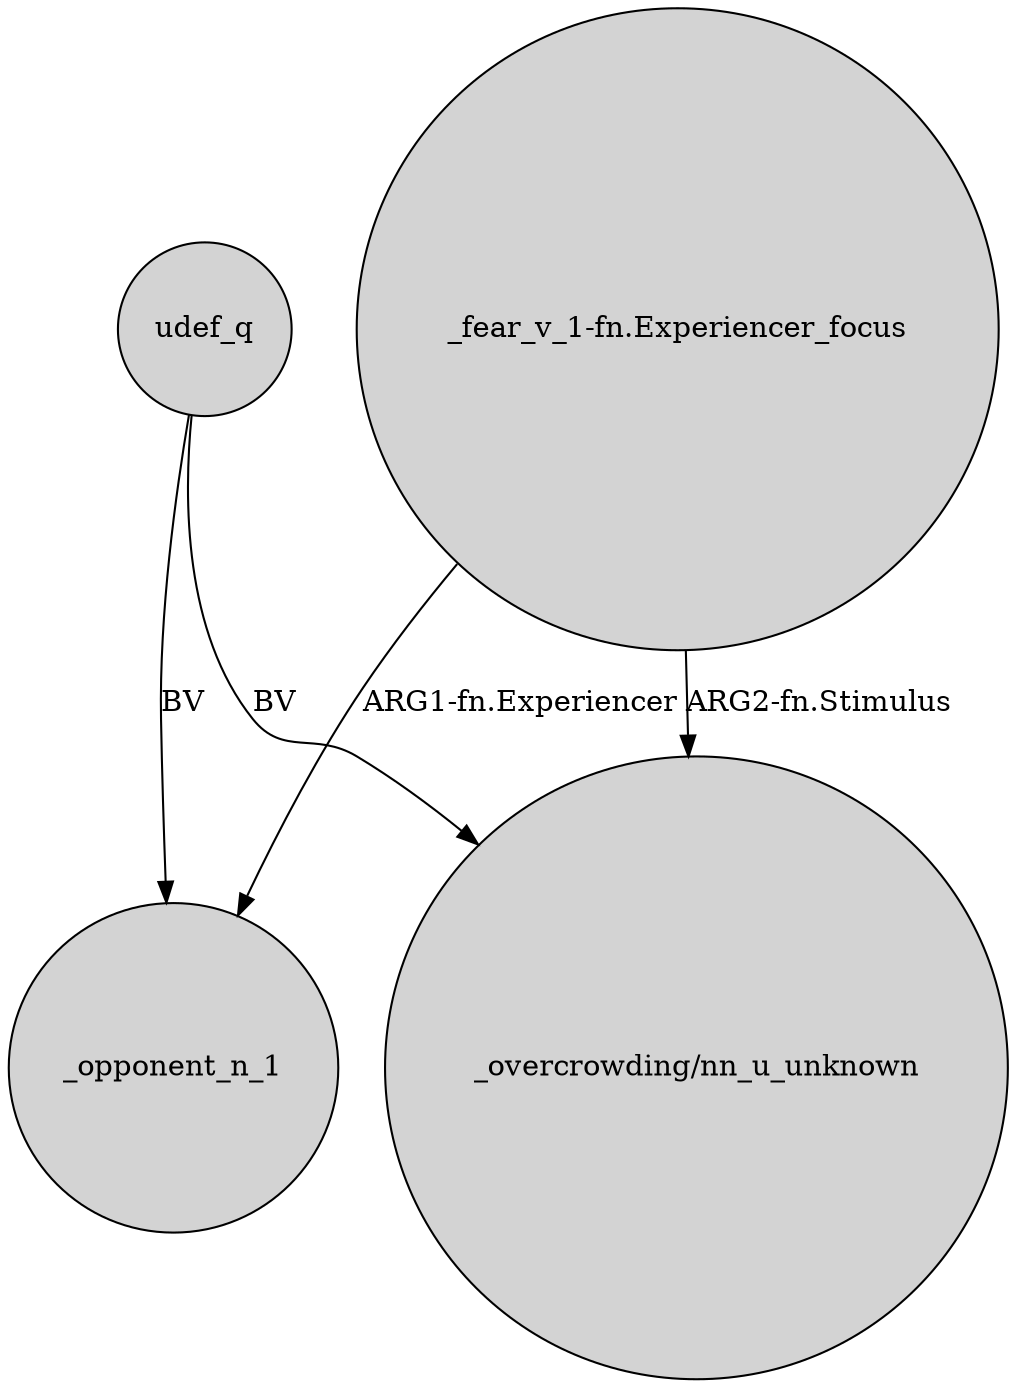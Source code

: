 digraph {
	node [shape=circle style=filled]
	udef_q -> _opponent_n_1 [label=BV]
	udef_q -> "_overcrowding/nn_u_unknown" [label=BV]
	"_fear_v_1-fn.Experiencer_focus" -> "_overcrowding/nn_u_unknown" [label="ARG2-fn.Stimulus"]
	"_fear_v_1-fn.Experiencer_focus" -> _opponent_n_1 [label="ARG1-fn.Experiencer"]
}
